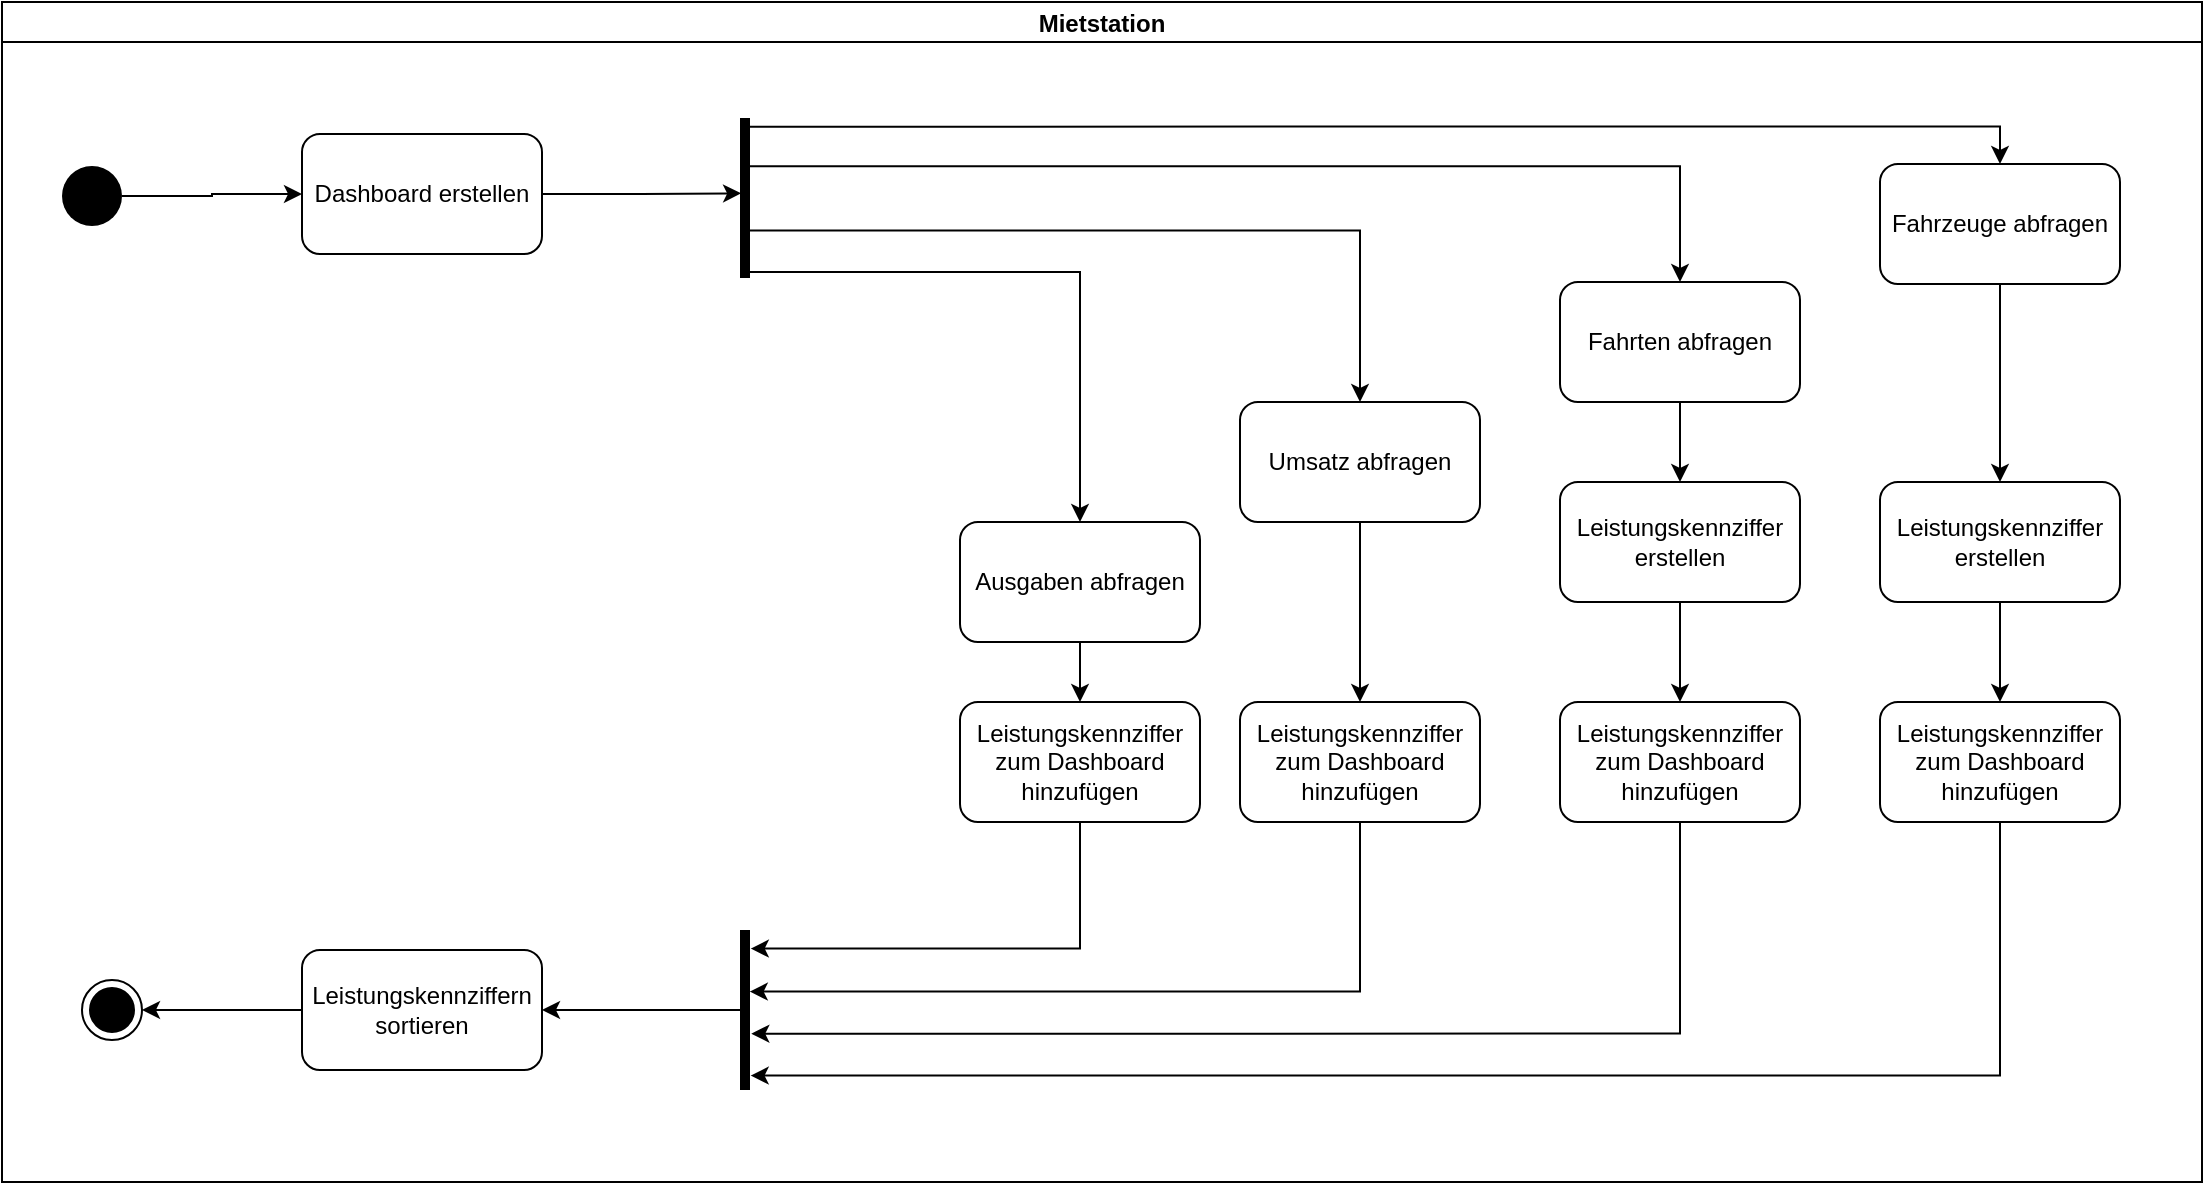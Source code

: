 <mxfile>
    <diagram id="t8r6jcbtjAoI4g5qHGz0" name="Page-1">
        <mxGraphModel dx="1931" dy="851" grid="1" gridSize="10" guides="1" tooltips="1" connect="1" arrows="1" fold="1" page="1" pageScale="1" pageWidth="1600" pageHeight="900" math="0" shadow="0">
            <root>
                <mxCell id="0"/>
                <mxCell id="1" parent="0"/>
                <mxCell id="3" value="Mietstation" style="swimlane;startSize=20;" vertex="1" parent="1">
                    <mxGeometry x="140" y="210" width="1100" height="590" as="geometry"/>
                </mxCell>
                <mxCell id="12" value="" style="edgeStyle=orthogonalEdgeStyle;rounded=0;jumpStyle=none;html=1;exitX=0.556;exitY=0.054;exitDx=0;exitDy=0;exitPerimeter=0;" edge="1" parent="3" source="10" target="11">
                    <mxGeometry relative="1" as="geometry">
                        <Array as="points">
                            <mxPoint x="999" y="62"/>
                        </Array>
                    </mxGeometry>
                </mxCell>
                <mxCell id="16" value="" style="edgeStyle=orthogonalEdgeStyle;rounded=0;jumpStyle=none;html=1;exitX=0.833;exitY=0.301;exitDx=0;exitDy=0;exitPerimeter=0;" edge="1" parent="3" source="10" target="15">
                    <mxGeometry relative="1" as="geometry">
                        <Array as="points"/>
                    </mxGeometry>
                </mxCell>
                <mxCell id="21" value="" style="edgeStyle=orthogonalEdgeStyle;rounded=0;jumpStyle=none;html=1;exitX=0.5;exitY=0.703;exitDx=0;exitDy=0;exitPerimeter=0;" edge="1" parent="3" source="10" target="20">
                    <mxGeometry relative="1" as="geometry"/>
                </mxCell>
                <mxCell id="23" value="" style="edgeStyle=orthogonalEdgeStyle;rounded=0;jumpStyle=none;html=1;exitX=0.778;exitY=0.95;exitDx=0;exitDy=0;exitPerimeter=0;" edge="1" parent="3" source="10" target="22">
                    <mxGeometry relative="1" as="geometry">
                        <Array as="points">
                            <mxPoint x="539" y="135"/>
                        </Array>
                    </mxGeometry>
                </mxCell>
                <mxCell id="10" value="" style="html=1;points=[];perimeter=orthogonalPerimeter;fillColor=#000000;strokeColor=none;" vertex="1" parent="3">
                    <mxGeometry x="369" y="58" width="5" height="80" as="geometry"/>
                </mxCell>
                <mxCell id="11" value="Fahrzeuge abfragen" style="rounded=1;whiteSpace=wrap;html=1;" vertex="1" parent="3">
                    <mxGeometry x="939" y="81" width="120" height="60" as="geometry"/>
                </mxCell>
                <mxCell id="27" value="" style="edgeStyle=orthogonalEdgeStyle;rounded=0;jumpStyle=none;html=1;" edge="1" parent="3" source="15" target="26">
                    <mxGeometry relative="1" as="geometry"/>
                </mxCell>
                <mxCell id="15" value="Fahrten abfragen" style="rounded=1;whiteSpace=wrap;html=1;" vertex="1" parent="3">
                    <mxGeometry x="779" y="140" width="120" height="60" as="geometry"/>
                </mxCell>
                <mxCell id="19" style="edgeStyle=orthogonalEdgeStyle;rounded=0;jumpStyle=none;html=1;entryX=0.111;entryY=0.471;entryDx=0;entryDy=0;entryPerimeter=0;" edge="1" parent="3" source="17" target="10">
                    <mxGeometry relative="1" as="geometry"/>
                </mxCell>
                <mxCell id="17" value="Dashboard erstellen" style="rounded=1;whiteSpace=wrap;html=1;" vertex="1" parent="3">
                    <mxGeometry x="150" y="66" width="120" height="60" as="geometry"/>
                </mxCell>
                <mxCell id="30" style="edgeStyle=orthogonalEdgeStyle;rounded=0;jumpStyle=none;html=1;entryX=0.976;entryY=0.385;entryDx=0;entryDy=0;entryPerimeter=0;exitX=0.5;exitY=1;exitDx=0;exitDy=0;exitPerimeter=0;" edge="1" parent="3" source="35" target="28">
                    <mxGeometry relative="1" as="geometry">
                        <mxPoint x="679" y="344" as="sourcePoint"/>
                        <Array as="points">
                            <mxPoint x="679" y="495"/>
                        </Array>
                    </mxGeometry>
                </mxCell>
                <mxCell id="38" style="edgeStyle=orthogonalEdgeStyle;rounded=0;jumpStyle=none;html=1;entryX=0.5;entryY=0;entryDx=0;entryDy=0;" edge="1" parent="3" source="20" target="35">
                    <mxGeometry relative="1" as="geometry"/>
                </mxCell>
                <mxCell id="20" value="Umsatz abfragen" style="rounded=1;whiteSpace=wrap;html=1;" vertex="1" parent="3">
                    <mxGeometry x="619" y="200" width="120" height="60" as="geometry"/>
                </mxCell>
                <mxCell id="29" style="edgeStyle=orthogonalEdgeStyle;rounded=0;jumpStyle=none;html=1;entryX=1.078;entryY=0.116;entryDx=0;entryDy=0;entryPerimeter=0;exitX=0.5;exitY=1;exitDx=0;exitDy=0;" edge="1" parent="3" source="33" target="28">
                    <mxGeometry relative="1" as="geometry">
                        <mxPoint x="539" y="394" as="sourcePoint"/>
                        <Array as="points">
                            <mxPoint x="539" y="473"/>
                        </Array>
                    </mxGeometry>
                </mxCell>
                <mxCell id="34" value="" style="edgeStyle=orthogonalEdgeStyle;rounded=0;jumpStyle=none;html=1;" edge="1" parent="3" source="22" target="33">
                    <mxGeometry relative="1" as="geometry"/>
                </mxCell>
                <mxCell id="22" value="Ausgaben abfragen" style="rounded=1;whiteSpace=wrap;html=1;" vertex="1" parent="3">
                    <mxGeometry x="479" y="260" width="120" height="60" as="geometry"/>
                </mxCell>
                <mxCell id="31" style="edgeStyle=orthogonalEdgeStyle;rounded=0;jumpStyle=none;html=1;entryX=1.129;entryY=0.648;entryDx=0;entryDy=0;entryPerimeter=0;exitX=0.5;exitY=1;exitDx=0;exitDy=0;" edge="1" parent="3" source="36" target="28">
                    <mxGeometry relative="1" as="geometry">
                        <mxPoint x="839" y="464" as="sourcePoint"/>
                        <Array as="points">
                            <mxPoint x="839" y="516"/>
                        </Array>
                    </mxGeometry>
                </mxCell>
                <mxCell id="39" style="edgeStyle=orthogonalEdgeStyle;rounded=0;jumpStyle=none;html=1;" edge="1" parent="3" source="26" target="36">
                    <mxGeometry relative="1" as="geometry"/>
                </mxCell>
                <mxCell id="26" value="Leistungskennziffer erstellen" style="rounded=1;whiteSpace=wrap;html=1;" vertex="1" parent="3">
                    <mxGeometry x="779" y="240" width="120" height="60" as="geometry"/>
                </mxCell>
                <mxCell id="28" value="" style="html=1;points=[];perimeter=orthogonalPerimeter;fillColor=#000000;strokeColor=none;" vertex="1" parent="3">
                    <mxGeometry x="369" y="464" width="5" height="80" as="geometry"/>
                </mxCell>
                <mxCell id="40" style="edgeStyle=orthogonalEdgeStyle;rounded=0;jumpStyle=none;html=1;" edge="1" parent="3" source="24" target="37">
                    <mxGeometry relative="1" as="geometry"/>
                </mxCell>
                <mxCell id="24" value="Leistungskennziffer erstellen" style="rounded=1;whiteSpace=wrap;html=1;" vertex="1" parent="3">
                    <mxGeometry x="939" y="240" width="120" height="60" as="geometry"/>
                </mxCell>
                <mxCell id="25" value="" style="edgeStyle=orthogonalEdgeStyle;rounded=0;jumpStyle=none;html=1;" edge="1" parent="3" source="11" target="24">
                    <mxGeometry relative="1" as="geometry"/>
                </mxCell>
                <mxCell id="32" style="edgeStyle=orthogonalEdgeStyle;rounded=0;jumpStyle=none;html=1;entryX=1.067;entryY=0.91;entryDx=0;entryDy=0;entryPerimeter=0;exitX=0.5;exitY=1;exitDx=0;exitDy=0;" edge="1" parent="3" source="37" target="28">
                    <mxGeometry relative="1" as="geometry">
                        <mxPoint x="999" y="464" as="sourcePoint"/>
                        <Array as="points">
                            <mxPoint x="999" y="537"/>
                        </Array>
                    </mxGeometry>
                </mxCell>
                <mxCell id="33" value="Leistungskennziffer zum Dashboard hinzufügen" style="rounded=1;whiteSpace=wrap;html=1;" vertex="1" parent="3">
                    <mxGeometry x="479" y="350" width="120" height="60" as="geometry"/>
                </mxCell>
                <mxCell id="35" value="Leistungskennziffer zum Dashboard hinzufügen" style="rounded=1;whiteSpace=wrap;html=1;" vertex="1" parent="3">
                    <mxGeometry x="619" y="350" width="120" height="60" as="geometry"/>
                </mxCell>
                <mxCell id="36" value="Leistungskennziffer zum Dashboard hinzufügen" style="rounded=1;whiteSpace=wrap;html=1;" vertex="1" parent="3">
                    <mxGeometry x="779" y="350" width="120" height="60" as="geometry"/>
                </mxCell>
                <mxCell id="37" value="Leistungskennziffer zum Dashboard hinzufügen" style="rounded=1;whiteSpace=wrap;html=1;" vertex="1" parent="3">
                    <mxGeometry x="939" y="350" width="120" height="60" as="geometry"/>
                </mxCell>
                <mxCell id="18" value="" style="edgeStyle=orthogonalEdgeStyle;rounded=0;jumpStyle=none;html=1;exitX=1;exitY=0.5;exitDx=0;exitDy=0;" edge="1" parent="3" source="43" target="17">
                    <mxGeometry relative="1" as="geometry">
                        <mxPoint x="60" y="97" as="sourcePoint"/>
                    </mxGeometry>
                </mxCell>
                <mxCell id="41" style="edgeStyle=orthogonalEdgeStyle;rounded=0;jumpStyle=none;html=1;entryX=1;entryY=0.5;entryDx=0;entryDy=0;" edge="1" parent="3" source="28" target="44">
                    <mxGeometry relative="1" as="geometry">
                        <mxPoint x="240" y="504" as="targetPoint"/>
                    </mxGeometry>
                </mxCell>
                <mxCell id="42" value="" style="ellipse;html=1;shape=endState;fillColor=#000000;strokeColor=#000000;" vertex="1" parent="3">
                    <mxGeometry x="40" y="489" width="30" height="30" as="geometry"/>
                </mxCell>
                <mxCell id="43" value="" style="ellipse;fillColor=#000000;strokeColor=none;" vertex="1" parent="3">
                    <mxGeometry x="30" y="82" width="30" height="30" as="geometry"/>
                </mxCell>
                <mxCell id="45" style="edgeStyle=orthogonalEdgeStyle;rounded=0;jumpStyle=none;html=1;entryX=1;entryY=0.5;entryDx=0;entryDy=0;" edge="1" parent="3" source="44" target="42">
                    <mxGeometry relative="1" as="geometry"/>
                </mxCell>
                <mxCell id="44" value="Leistungskennziffern sortieren" style="rounded=1;whiteSpace=wrap;html=1;" vertex="1" parent="3">
                    <mxGeometry x="150" y="474" width="120" height="60" as="geometry"/>
                </mxCell>
            </root>
        </mxGraphModel>
    </diagram>
</mxfile>